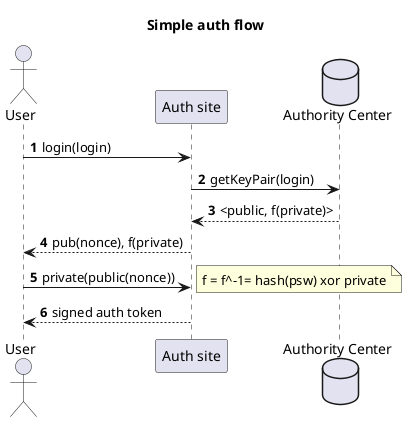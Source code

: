@startuml
'https://plantuml.com/sequence-diagram

title Simple auth flow

autonumber

actor User
participant Auth as "Auth site"
database AC as "Authority Center"

User -> Auth : login(login)
Auth -> AC : getKeyPair(login)
AC --> Auth : <public, f(private)>

Auth --> User : pub(nonce), f(private)
User -> Auth : private(public(nonce))
note right
    f = f^-1= hash(psw) xor private
end note

Auth --> User : signed auth token


@enduml
